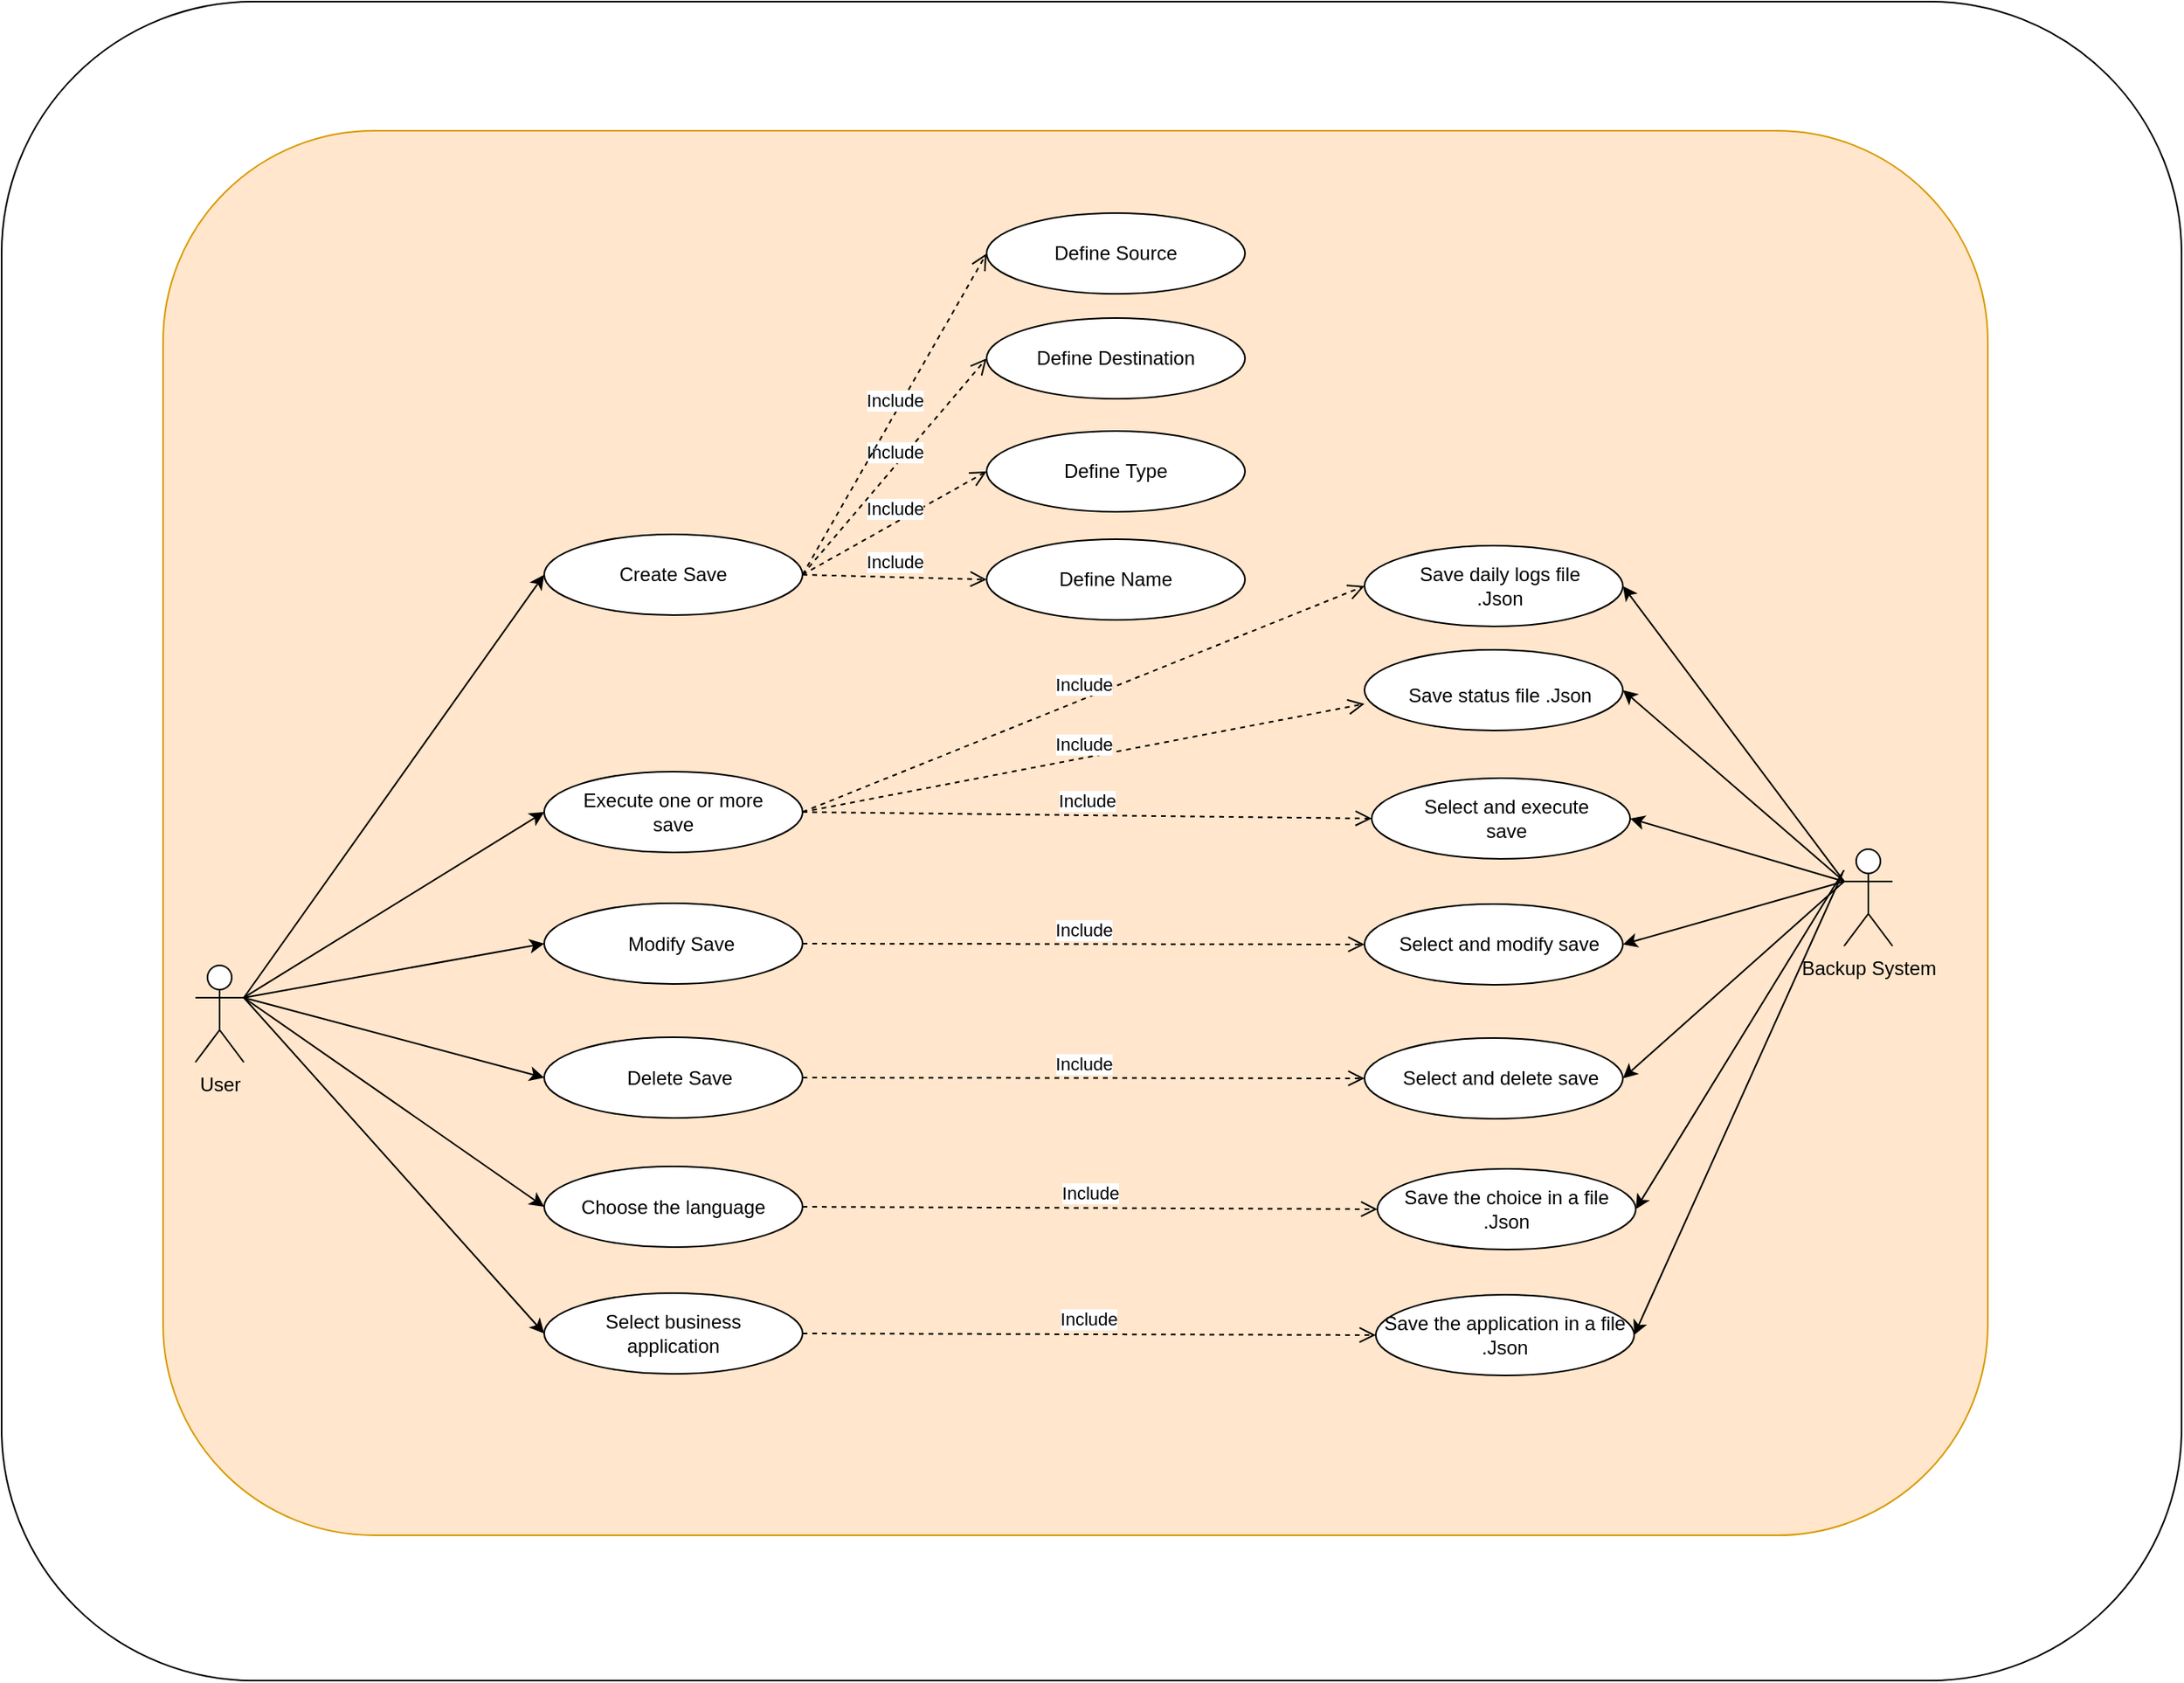 <mxfile version="20.8.18"><diagram id="C5RBs43oDa-KdzZeNtuy" name="Page-1"><mxGraphModel dx="1750" dy="917" grid="1" gridSize="10" guides="1" tooltips="1" connect="1" arrows="1" fold="1" page="1" pageScale="1" pageWidth="827" pageHeight="1169" math="0" shadow="0"><root><mxCell id="WIyWlLk6GJQsqaUBKTNV-0"/><mxCell id="WIyWlLk6GJQsqaUBKTNV-1" parent="WIyWlLk6GJQsqaUBKTNV-0"/><mxCell id="UfHHtuT-koutfG5R-ICg-61" value="" style="rounded=1;whiteSpace=wrap;html=1;" vertex="1" parent="WIyWlLk6GJQsqaUBKTNV-1"><mxGeometry x="310" y="850" width="1350" height="1040" as="geometry"/></mxCell><mxCell id="UfHHtuT-koutfG5R-ICg-60" value="" style="rounded=1;whiteSpace=wrap;html=1;fillColor=#ffe6cc;strokeColor=#d79b00;" vertex="1" parent="WIyWlLk6GJQsqaUBKTNV-1"><mxGeometry x="410" y="930" width="1130" height="870" as="geometry"/></mxCell><mxCell id="UfHHtuT-koutfG5R-ICg-1" value="" style="ellipse;whiteSpace=wrap;html=1;" vertex="1" parent="WIyWlLk6GJQsqaUBKTNV-1"><mxGeometry x="646" y="1571.5" width="160" height="50" as="geometry"/></mxCell><mxCell id="UfHHtuT-koutfG5R-ICg-2" value="" style="ellipse;whiteSpace=wrap;html=1;" vertex="1" parent="WIyWlLk6GJQsqaUBKTNV-1"><mxGeometry x="1154" y="1409" width="160" height="50" as="geometry"/></mxCell><mxCell id="UfHHtuT-koutfG5R-ICg-3" value="" style="ellipse;whiteSpace=wrap;html=1;" vertex="1" parent="WIyWlLk6GJQsqaUBKTNV-1"><mxGeometry x="1154" y="1251.5" width="160" height="50" as="geometry"/></mxCell><mxCell id="UfHHtuT-koutfG5R-ICg-4" value="Choose the language" style="text;html=1;strokeColor=none;fillColor=none;align=center;verticalAlign=middle;whiteSpace=wrap;rounded=0;" vertex="1" parent="WIyWlLk6GJQsqaUBKTNV-1"><mxGeometry x="666" y="1586.5" width="120" height="20" as="geometry"/></mxCell><mxCell id="UfHHtuT-koutfG5R-ICg-5" value="" style="ellipse;whiteSpace=wrap;html=1;" vertex="1" parent="WIyWlLk6GJQsqaUBKTNV-1"><mxGeometry x="920" y="1183" width="160" height="50" as="geometry"/></mxCell><mxCell id="UfHHtuT-koutfG5R-ICg-6" value="" style="ellipse;whiteSpace=wrap;html=1;" vertex="1" parent="WIyWlLk6GJQsqaUBKTNV-1"><mxGeometry x="920" y="1116" width="160" height="50" as="geometry"/></mxCell><mxCell id="UfHHtuT-koutfG5R-ICg-7" value="" style="ellipse;whiteSpace=wrap;html=1;" vertex="1" parent="WIyWlLk6GJQsqaUBKTNV-1"><mxGeometry x="920" y="1046" width="160" height="50" as="geometry"/></mxCell><mxCell id="UfHHtuT-koutfG5R-ICg-8" value="" style="ellipse;whiteSpace=wrap;html=1;" vertex="1" parent="WIyWlLk6GJQsqaUBKTNV-1"><mxGeometry x="920" y="981" width="160" height="50" as="geometry"/></mxCell><mxCell id="UfHHtuT-koutfG5R-ICg-9" value="Select and modify save" style="text;html=1;strokeColor=none;fillColor=none;align=center;verticalAlign=middle;whiteSpace=wrap;rounded=0;" vertex="1" parent="WIyWlLk6GJQsqaUBKTNV-1"><mxGeometry x="1174" y="1424" width="127" height="20" as="geometry"/></mxCell><mxCell id="UfHHtuT-koutfG5R-ICg-10" value="Define Name" style="text;html=1;strokeColor=none;fillColor=none;align=center;verticalAlign=middle;whiteSpace=wrap;rounded=0;" vertex="1" parent="WIyWlLk6GJQsqaUBKTNV-1"><mxGeometry x="950" y="1195.5" width="100" height="25" as="geometry"/></mxCell><mxCell id="UfHHtuT-koutfG5R-ICg-11" value="Define&amp;nbsp;Type" style="text;html=1;strokeColor=none;fillColor=none;align=center;verticalAlign=middle;whiteSpace=wrap;rounded=0;" vertex="1" parent="WIyWlLk6GJQsqaUBKTNV-1"><mxGeometry x="940" y="1131" width="120" height="20" as="geometry"/></mxCell><mxCell id="UfHHtuT-koutfG5R-ICg-12" value="Define&amp;nbsp;Source" style="text;html=1;strokeColor=none;fillColor=none;align=center;verticalAlign=middle;whiteSpace=wrap;rounded=0;" vertex="1" parent="WIyWlLk6GJQsqaUBKTNV-1"><mxGeometry x="940" y="996" width="120" height="20" as="geometry"/></mxCell><mxCell id="UfHHtuT-koutfG5R-ICg-13" value="Define&amp;nbsp;Destination" style="text;html=1;strokeColor=none;fillColor=none;align=center;verticalAlign=middle;whiteSpace=wrap;rounded=0;" vertex="1" parent="WIyWlLk6GJQsqaUBKTNV-1"><mxGeometry x="940" y="1061" width="120" height="20" as="geometry"/></mxCell><mxCell id="UfHHtuT-koutfG5R-ICg-14" value="Backup System" style="shape=umlActor;verticalLabelPosition=bottom;verticalAlign=top;html=1;outlineConnect=0;" vertex="1" parent="WIyWlLk6GJQsqaUBKTNV-1"><mxGeometry x="1451" y="1375" width="30" height="60" as="geometry"/></mxCell><mxCell id="UfHHtuT-koutfG5R-ICg-15" value="" style="endArrow=classic;html=1;rounded=0;exitX=0;exitY=0.333;exitDx=0;exitDy=0;exitPerimeter=0;entryX=1;entryY=0.5;entryDx=0;entryDy=0;" edge="1" parent="WIyWlLk6GJQsqaUBKTNV-1" source="UfHHtuT-koutfG5R-ICg-14" target="UfHHtuT-koutfG5R-ICg-3"><mxGeometry width="50" height="50" relative="1" as="geometry"><mxPoint x="1342" y="1347" as="sourcePoint"/><mxPoint x="1314" y="1388" as="targetPoint"/></mxGeometry></mxCell><mxCell id="UfHHtuT-koutfG5R-ICg-16" value="" style="endArrow=classic;html=1;rounded=0;exitX=0;exitY=0.333;exitDx=0;exitDy=0;exitPerimeter=0;entryX=1;entryY=0.5;entryDx=0;entryDy=0;" edge="1" parent="WIyWlLk6GJQsqaUBKTNV-1" source="UfHHtuT-koutfG5R-ICg-14" target="UfHHtuT-koutfG5R-ICg-2"><mxGeometry width="50" height="50" relative="1" as="geometry"><mxPoint x="1440" y="1405" as="sourcePoint"/><mxPoint x="1309" y="1448" as="targetPoint"/></mxGeometry></mxCell><mxCell id="UfHHtuT-koutfG5R-ICg-17" value="" style="endArrow=classic;html=1;rounded=0;entryX=0;entryY=0.5;entryDx=0;entryDy=0;exitX=1;exitY=0.333;exitDx=0;exitDy=0;exitPerimeter=0;" edge="1" parent="WIyWlLk6GJQsqaUBKTNV-1" source="UfHHtuT-koutfG5R-ICg-27" target="UfHHtuT-koutfG5R-ICg-1"><mxGeometry width="50" height="50" relative="1" as="geometry"><mxPoint x="502" y="1630" as="sourcePoint"/><mxPoint x="651" y="1285" as="targetPoint"/></mxGeometry></mxCell><mxCell id="UfHHtuT-koutfG5R-ICg-18" value="" style="ellipse;whiteSpace=wrap;html=1;" vertex="1" parent="WIyWlLk6GJQsqaUBKTNV-1"><mxGeometry x="646" y="1180" width="160" height="50" as="geometry"/></mxCell><mxCell id="UfHHtuT-koutfG5R-ICg-19" value="" style="ellipse;whiteSpace=wrap;html=1;" vertex="1" parent="WIyWlLk6GJQsqaUBKTNV-1"><mxGeometry x="646" y="1408.5" width="160" height="50" as="geometry"/></mxCell><mxCell id="UfHHtuT-koutfG5R-ICg-20" value="" style="ellipse;whiteSpace=wrap;html=1;" vertex="1" parent="WIyWlLk6GJQsqaUBKTNV-1"><mxGeometry x="646" y="1491.5" width="160" height="50" as="geometry"/></mxCell><mxCell id="UfHHtuT-koutfG5R-ICg-21" value="" style="ellipse;whiteSpace=wrap;html=1;" vertex="1" parent="WIyWlLk6GJQsqaUBKTNV-1"><mxGeometry x="1154" y="1492" width="160" height="50" as="geometry"/></mxCell><mxCell id="UfHHtuT-koutfG5R-ICg-22" value="" style="endArrow=classic;html=1;rounded=0;entryX=1;entryY=0.5;entryDx=0;entryDy=0;exitX=0;exitY=0.333;exitDx=0;exitDy=0;exitPerimeter=0;" edge="1" parent="WIyWlLk6GJQsqaUBKTNV-1" source="UfHHtuT-koutfG5R-ICg-14" target="UfHHtuT-koutfG5R-ICg-21"><mxGeometry width="50" height="50" relative="1" as="geometry"><mxPoint x="1431" y="1398" as="sourcePoint"/><mxPoint x="1324" y="1410" as="targetPoint"/></mxGeometry></mxCell><mxCell id="UfHHtuT-koutfG5R-ICg-23" value="Create Save" style="text;html=1;strokeColor=none;fillColor=none;align=center;verticalAlign=middle;whiteSpace=wrap;rounded=0;" vertex="1" parent="WIyWlLk6GJQsqaUBKTNV-1"><mxGeometry x="661" y="1195" width="130" height="20" as="geometry"/></mxCell><mxCell id="UfHHtuT-koutfG5R-ICg-24" value="Delete Save" style="text;html=1;strokeColor=none;fillColor=none;align=center;verticalAlign=middle;whiteSpace=wrap;rounded=0;" vertex="1" parent="WIyWlLk6GJQsqaUBKTNV-1"><mxGeometry x="665" y="1506.5" width="130" height="20" as="geometry"/></mxCell><mxCell id="UfHHtuT-koutfG5R-ICg-25" value="Modify Save" style="text;html=1;strokeColor=none;fillColor=none;align=center;verticalAlign=middle;whiteSpace=wrap;rounded=0;" vertex="1" parent="WIyWlLk6GJQsqaUBKTNV-1"><mxGeometry x="666" y="1423.5" width="130" height="20" as="geometry"/></mxCell><mxCell id="UfHHtuT-koutfG5R-ICg-26" value="Select and delete save" style="text;html=1;strokeColor=none;fillColor=none;align=center;verticalAlign=middle;whiteSpace=wrap;rounded=0;" vertex="1" parent="WIyWlLk6GJQsqaUBKTNV-1"><mxGeometry x="1170" y="1507" width="137" height="20" as="geometry"/></mxCell><mxCell id="UfHHtuT-koutfG5R-ICg-27" value="User" style="shape=umlActor;verticalLabelPosition=bottom;verticalAlign=top;html=1;outlineConnect=0;" vertex="1" parent="WIyWlLk6GJQsqaUBKTNV-1"><mxGeometry x="430" y="1447" width="30" height="60" as="geometry"/></mxCell><mxCell id="UfHHtuT-koutfG5R-ICg-28" value="Include" style="html=1;verticalAlign=bottom;endArrow=open;dashed=1;endSize=8;rounded=0;exitX=1;exitY=0.5;exitDx=0;exitDy=0;entryX=0;entryY=0.5;entryDx=0;entryDy=0;" edge="1" parent="WIyWlLk6GJQsqaUBKTNV-1" source="UfHHtuT-koutfG5R-ICg-19" target="UfHHtuT-koutfG5R-ICg-2"><mxGeometry relative="1" as="geometry"><mxPoint x="901" y="1528" as="sourcePoint"/><mxPoint x="975" y="1410" as="targetPoint"/></mxGeometry></mxCell><mxCell id="UfHHtuT-koutfG5R-ICg-29" value="Include" style="html=1;verticalAlign=bottom;endArrow=open;dashed=1;endSize=8;rounded=0;exitX=1;exitY=0.5;exitDx=0;exitDy=0;entryX=0;entryY=0.5;entryDx=0;entryDy=0;" edge="1" parent="WIyWlLk6GJQsqaUBKTNV-1" source="UfHHtuT-koutfG5R-ICg-20" target="UfHHtuT-koutfG5R-ICg-21"><mxGeometry relative="1" as="geometry"><mxPoint x="831" y="1564" as="sourcePoint"/><mxPoint x="1184" y="1564" as="targetPoint"/></mxGeometry></mxCell><mxCell id="UfHHtuT-koutfG5R-ICg-30" value="" style="endArrow=classic;html=1;rounded=0;entryX=0;entryY=0.5;entryDx=0;entryDy=0;exitX=1;exitY=0.333;exitDx=0;exitDy=0;exitPerimeter=0;" edge="1" parent="WIyWlLk6GJQsqaUBKTNV-1" source="UfHHtuT-koutfG5R-ICg-27" target="UfHHtuT-koutfG5R-ICg-20"><mxGeometry width="50" height="50" relative="1" as="geometry"><mxPoint x="461" y="1477" as="sourcePoint"/><mxPoint x="651" y="1645" as="targetPoint"/></mxGeometry></mxCell><mxCell id="UfHHtuT-koutfG5R-ICg-31" value="" style="endArrow=classic;html=1;rounded=0;entryX=0;entryY=0.5;entryDx=0;entryDy=0;exitX=1;exitY=0.333;exitDx=0;exitDy=0;exitPerimeter=0;" edge="1" parent="WIyWlLk6GJQsqaUBKTNV-1" source="UfHHtuT-koutfG5R-ICg-27" target="UfHHtuT-koutfG5R-ICg-19"><mxGeometry width="50" height="50" relative="1" as="geometry"><mxPoint x="470" y="1477" as="sourcePoint"/><mxPoint x="651" y="1565" as="targetPoint"/></mxGeometry></mxCell><mxCell id="UfHHtuT-koutfG5R-ICg-32" value="" style="endArrow=classic;html=1;rounded=0;entryX=0;entryY=0.5;entryDx=0;entryDy=0;exitX=1;exitY=0.333;exitDx=0;exitDy=0;exitPerimeter=0;" edge="1" parent="WIyWlLk6GJQsqaUBKTNV-1" source="UfHHtuT-koutfG5R-ICg-27" target="UfHHtuT-koutfG5R-ICg-18"><mxGeometry width="50" height="50" relative="1" as="geometry"><mxPoint x="470" y="1477" as="sourcePoint"/><mxPoint x="651" y="1482" as="targetPoint"/></mxGeometry></mxCell><mxCell id="UfHHtuT-koutfG5R-ICg-33" value="" style="ellipse;whiteSpace=wrap;html=1;" vertex="1" parent="WIyWlLk6GJQsqaUBKTNV-1"><mxGeometry x="646" y="1327" width="160" height="50" as="geometry"/></mxCell><mxCell id="UfHHtuT-koutfG5R-ICg-34" value="" style="endArrow=classic;html=1;rounded=0;entryX=0;entryY=0.5;entryDx=0;entryDy=0;exitX=1;exitY=0.333;exitDx=0;exitDy=0;exitPerimeter=0;" edge="1" parent="WIyWlLk6GJQsqaUBKTNV-1" source="UfHHtuT-koutfG5R-ICg-27" target="UfHHtuT-koutfG5R-ICg-33"><mxGeometry width="50" height="50" relative="1" as="geometry"><mxPoint x="470" y="1477" as="sourcePoint"/><mxPoint x="656" y="1548.5" as="targetPoint"/></mxGeometry></mxCell><mxCell id="UfHHtuT-koutfG5R-ICg-35" value="Execute one or more save" style="text;html=1;strokeColor=none;fillColor=none;align=center;verticalAlign=middle;whiteSpace=wrap;rounded=0;" vertex="1" parent="WIyWlLk6GJQsqaUBKTNV-1"><mxGeometry x="661" y="1342" width="130" height="20" as="geometry"/></mxCell><mxCell id="UfHHtuT-koutfG5R-ICg-36" value="" style="ellipse;whiteSpace=wrap;html=1;" vertex="1" parent="WIyWlLk6GJQsqaUBKTNV-1"><mxGeometry x="1158.5" y="1331" width="160" height="50" as="geometry"/></mxCell><mxCell id="UfHHtuT-koutfG5R-ICg-37" value="" style="endArrow=classic;html=1;rounded=0;exitX=0;exitY=0.333;exitDx=0;exitDy=0;exitPerimeter=0;entryX=1;entryY=0.5;entryDx=0;entryDy=0;" edge="1" parent="WIyWlLk6GJQsqaUBKTNV-1" source="UfHHtuT-koutfG5R-ICg-14" target="UfHHtuT-koutfG5R-ICg-36"><mxGeometry width="50" height="50" relative="1" as="geometry"><mxPoint x="1451" y="1317.5" as="sourcePoint"/><mxPoint x="1314" y="1310.5" as="targetPoint"/></mxGeometry></mxCell><mxCell id="UfHHtuT-koutfG5R-ICg-38" value="" style="ellipse;whiteSpace=wrap;html=1;" vertex="1" parent="WIyWlLk6GJQsqaUBKTNV-1"><mxGeometry x="1154" y="1187" width="160" height="50" as="geometry"/></mxCell><mxCell id="UfHHtuT-koutfG5R-ICg-39" value="Save status file .Json" style="text;html=1;strokeColor=none;fillColor=none;align=center;verticalAlign=middle;whiteSpace=wrap;rounded=0;" vertex="1" parent="WIyWlLk6GJQsqaUBKTNV-1"><mxGeometry x="1172.5" y="1270" width="130" height="20" as="geometry"/></mxCell><mxCell id="UfHHtuT-koutfG5R-ICg-40" value="" style="endArrow=classic;html=1;rounded=0;exitX=0;exitY=0.333;exitDx=0;exitDy=0;exitPerimeter=0;entryX=1;entryY=0.5;entryDx=0;entryDy=0;" edge="1" parent="WIyWlLk6GJQsqaUBKTNV-1" source="UfHHtuT-koutfG5R-ICg-14" target="UfHHtuT-koutfG5R-ICg-38"><mxGeometry width="50" height="50" relative="1" as="geometry"><mxPoint x="1451" y="1249.5" as="sourcePoint"/><mxPoint x="1314" y="1242.5" as="targetPoint"/></mxGeometry></mxCell><mxCell id="UfHHtuT-koutfG5R-ICg-41" value="Include" style="html=1;verticalAlign=bottom;endArrow=open;dashed=1;endSize=8;rounded=0;exitX=1;exitY=0.5;exitDx=0;exitDy=0;entryX=0;entryY=0.5;entryDx=0;entryDy=0;" edge="1" parent="WIyWlLk6GJQsqaUBKTNV-1" source="UfHHtuT-koutfG5R-ICg-33" target="UfHHtuT-koutfG5R-ICg-36"><mxGeometry relative="1" as="geometry"><mxPoint x="816" y="1467" as="sourcePoint"/><mxPoint x="1164" y="1470.5" as="targetPoint"/></mxGeometry></mxCell><mxCell id="UfHHtuT-koutfG5R-ICg-42" value="Select and execute save" style="text;html=1;strokeColor=none;fillColor=none;align=center;verticalAlign=middle;whiteSpace=wrap;rounded=0;" vertex="1" parent="WIyWlLk6GJQsqaUBKTNV-1"><mxGeometry x="1177" y="1346" width="130" height="20" as="geometry"/></mxCell><mxCell id="UfHHtuT-koutfG5R-ICg-43" value="Save daily logs file .Json" style="text;html=1;strokeColor=none;fillColor=none;align=center;verticalAlign=middle;whiteSpace=wrap;rounded=0;" vertex="1" parent="WIyWlLk6GJQsqaUBKTNV-1"><mxGeometry x="1172.5" y="1202" width="130" height="20" as="geometry"/></mxCell><mxCell id="UfHHtuT-koutfG5R-ICg-44" value="Include" style="html=1;verticalAlign=bottom;endArrow=open;dashed=1;endSize=8;rounded=0;exitX=1;exitY=0.5;exitDx=0;exitDy=0;entryX=0;entryY=0.67;entryDx=0;entryDy=0;entryPerimeter=0;" edge="1" parent="WIyWlLk6GJQsqaUBKTNV-1" source="UfHHtuT-koutfG5R-ICg-33" target="UfHHtuT-koutfG5R-ICg-3"><mxGeometry relative="1" as="geometry"><mxPoint x="816" y="1467" as="sourcePoint"/><mxPoint x="1413" y="1630" as="targetPoint"/></mxGeometry></mxCell><mxCell id="UfHHtuT-koutfG5R-ICg-45" value="Include" style="html=1;verticalAlign=bottom;endArrow=open;dashed=1;endSize=8;rounded=0;exitX=1;exitY=0.5;exitDx=0;exitDy=0;entryX=0;entryY=0.5;entryDx=0;entryDy=0;" edge="1" parent="WIyWlLk6GJQsqaUBKTNV-1" source="UfHHtuT-koutfG5R-ICg-33" target="UfHHtuT-koutfG5R-ICg-38"><mxGeometry relative="1" as="geometry"><mxPoint x="816" y="1467" as="sourcePoint"/><mxPoint x="1164" y="1398" as="targetPoint"/></mxGeometry></mxCell><mxCell id="UfHHtuT-koutfG5R-ICg-46" value="Include" style="html=1;verticalAlign=bottom;endArrow=open;dashed=1;endSize=8;rounded=0;exitX=1;exitY=0.5;exitDx=0;exitDy=0;entryX=0;entryY=0.5;entryDx=0;entryDy=0;" edge="1" parent="WIyWlLk6GJQsqaUBKTNV-1" source="UfHHtuT-koutfG5R-ICg-18" target="UfHHtuT-koutfG5R-ICg-5"><mxGeometry relative="1" as="geometry"><mxPoint x="816" y="1467" as="sourcePoint"/><mxPoint x="1164" y="1325" as="targetPoint"/></mxGeometry></mxCell><mxCell id="UfHHtuT-koutfG5R-ICg-47" value="Include" style="html=1;verticalAlign=bottom;endArrow=open;dashed=1;endSize=8;rounded=0;exitX=1;exitY=0.5;exitDx=0;exitDy=0;entryX=0;entryY=0.5;entryDx=0;entryDy=0;" edge="1" parent="WIyWlLk6GJQsqaUBKTNV-1" source="UfHHtuT-koutfG5R-ICg-18" target="UfHHtuT-koutfG5R-ICg-6"><mxGeometry relative="1" as="geometry"><mxPoint x="816" y="1215" as="sourcePoint"/><mxPoint x="930" y="1302" as="targetPoint"/></mxGeometry></mxCell><mxCell id="UfHHtuT-koutfG5R-ICg-48" value="Include" style="html=1;verticalAlign=bottom;endArrow=open;dashed=1;endSize=8;rounded=0;exitX=1;exitY=0.5;exitDx=0;exitDy=0;entryX=0;entryY=0.5;entryDx=0;entryDy=0;" edge="1" parent="WIyWlLk6GJQsqaUBKTNV-1" source="UfHHtuT-koutfG5R-ICg-18" target="UfHHtuT-koutfG5R-ICg-7"><mxGeometry relative="1" as="geometry"><mxPoint x="816" y="1215" as="sourcePoint"/><mxPoint x="930" y="1235" as="targetPoint"/></mxGeometry></mxCell><mxCell id="UfHHtuT-koutfG5R-ICg-49" value="Include" style="html=1;verticalAlign=bottom;endArrow=open;dashed=1;endSize=8;rounded=0;exitX=1;exitY=0.5;exitDx=0;exitDy=0;entryX=0;entryY=0.5;entryDx=0;entryDy=0;" edge="1" parent="WIyWlLk6GJQsqaUBKTNV-1" source="UfHHtuT-koutfG5R-ICg-18" target="UfHHtuT-koutfG5R-ICg-8"><mxGeometry relative="1" as="geometry"><mxPoint x="816" y="1215" as="sourcePoint"/><mxPoint x="930" y="1165" as="targetPoint"/></mxGeometry></mxCell><mxCell id="UfHHtuT-koutfG5R-ICg-50" value="Include" style="html=1;verticalAlign=bottom;endArrow=open;dashed=1;endSize=8;rounded=0;exitX=1;exitY=0.5;exitDx=0;exitDy=0;entryX=0;entryY=0.5;entryDx=0;entryDy=0;" edge="1" parent="WIyWlLk6GJQsqaUBKTNV-1" target="UfHHtuT-koutfG5R-ICg-51" source="UfHHtuT-koutfG5R-ICg-1"><mxGeometry relative="1" as="geometry"><mxPoint x="806" y="1702.5" as="sourcePoint"/><mxPoint x="1154" y="1700.5" as="targetPoint"/></mxGeometry></mxCell><mxCell id="UfHHtuT-koutfG5R-ICg-51" value="Save the choice in a file .Json" style="ellipse;whiteSpace=wrap;html=1;" vertex="1" parent="WIyWlLk6GJQsqaUBKTNV-1"><mxGeometry x="1162" y="1573" width="160" height="50" as="geometry"/></mxCell><mxCell id="UfHHtuT-koutfG5R-ICg-52" value="" style="endArrow=classic;html=1;rounded=0;entryX=1;entryY=0.5;entryDx=0;entryDy=0;" edge="1" parent="WIyWlLk6GJQsqaUBKTNV-1" target="UfHHtuT-koutfG5R-ICg-51"><mxGeometry width="50" height="50" relative="1" as="geometry"><mxPoint x="1451" y="1388" as="sourcePoint"/><mxPoint x="1324" y="1558" as="targetPoint"/></mxGeometry></mxCell><mxCell id="UfHHtuT-koutfG5R-ICg-53" value="" style="endArrow=classic;html=1;rounded=0;exitX=1;exitY=0.333;exitDx=0;exitDy=0;exitPerimeter=0;entryX=0;entryY=0.5;entryDx=0;entryDy=0;" edge="1" parent="WIyWlLk6GJQsqaUBKTNV-1" source="UfHHtuT-koutfG5R-ICg-27" target="UfHHtuT-koutfG5R-ICg-54"><mxGeometry width="50" height="50" relative="1" as="geometry"><mxPoint x="470" y="1477" as="sourcePoint"/><mxPoint x="630" y="1670" as="targetPoint"/></mxGeometry></mxCell><mxCell id="UfHHtuT-koutfG5R-ICg-54" value="" style="ellipse;whiteSpace=wrap;html=1;" vertex="1" parent="WIyWlLk6GJQsqaUBKTNV-1"><mxGeometry x="646" y="1650" width="160" height="50" as="geometry"/></mxCell><mxCell id="UfHHtuT-koutfG5R-ICg-55" value="Select&amp;nbsp;business application" style="text;html=1;strokeColor=none;fillColor=none;align=center;verticalAlign=middle;whiteSpace=wrap;rounded=0;" vertex="1" parent="WIyWlLk6GJQsqaUBKTNV-1"><mxGeometry x="666" y="1665" width="120" height="20" as="geometry"/></mxCell><mxCell id="UfHHtuT-koutfG5R-ICg-56" value="Include" style="html=1;verticalAlign=bottom;endArrow=open;dashed=1;endSize=8;rounded=0;exitX=1;exitY=0.5;exitDx=0;exitDy=0;entryX=0;entryY=0.5;entryDx=0;entryDy=0;" edge="1" parent="WIyWlLk6GJQsqaUBKTNV-1" source="UfHHtuT-koutfG5R-ICg-54" target="UfHHtuT-koutfG5R-ICg-57"><mxGeometry relative="1" as="geometry"><mxPoint x="860" y="1685" as="sourcePoint"/><mxPoint x="1140" y="1680" as="targetPoint"/></mxGeometry></mxCell><mxCell id="UfHHtuT-koutfG5R-ICg-57" value="Save the application in a file .Json" style="ellipse;whiteSpace=wrap;html=1;" vertex="1" parent="WIyWlLk6GJQsqaUBKTNV-1"><mxGeometry x="1161" y="1651" width="160" height="50" as="geometry"/></mxCell><mxCell id="UfHHtuT-koutfG5R-ICg-59" value="" style="endArrow=classic;html=1;rounded=0;entryX=1;entryY=0.5;entryDx=0;entryDy=0;" edge="1" parent="WIyWlLk6GJQsqaUBKTNV-1" target="UfHHtuT-koutfG5R-ICg-57"><mxGeometry width="50" height="50" relative="1" as="geometry"><mxPoint x="1450" y="1390" as="sourcePoint"/><mxPoint x="1332" y="1608" as="targetPoint"/></mxGeometry></mxCell></root></mxGraphModel></diagram></mxfile>